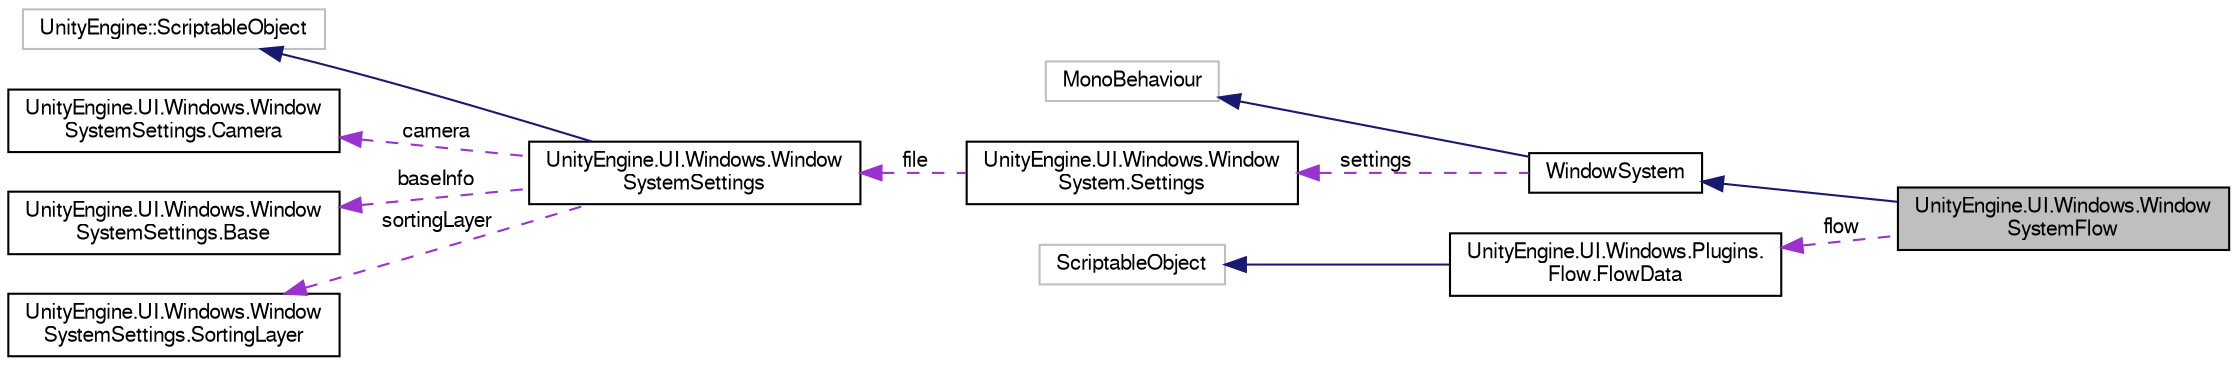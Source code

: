 digraph "UnityEngine.UI.Windows.WindowSystemFlow"
{
  edge [fontname="FreeSans",fontsize="10",labelfontname="FreeSans",labelfontsize="10"];
  node [fontname="FreeSans",fontsize="10",shape=record];
  rankdir="LR";
  Node1 [label="UnityEngine.UI.Windows.Window\lSystemFlow",height=0.2,width=0.4,color="black", fillcolor="grey75", style="filled", fontcolor="black"];
  Node2 -> Node1 [dir="back",color="midnightblue",fontsize="10",style="solid",fontname="FreeSans"];
  Node2 [label="WindowSystem",height=0.2,width=0.4,color="black", fillcolor="white", style="filled",URL="$class_unity_engine_1_1_u_i_1_1_windows_1_1_window_system.html"];
  Node3 -> Node2 [dir="back",color="midnightblue",fontsize="10",style="solid",fontname="FreeSans"];
  Node3 [label="MonoBehaviour",height=0.2,width=0.4,color="grey75", fillcolor="white", style="filled"];
  Node4 -> Node2 [dir="back",color="darkorchid3",fontsize="10",style="dashed",label=" settings" ,fontname="FreeSans"];
  Node4 [label="UnityEngine.UI.Windows.Window\lSystem.Settings",height=0.2,width=0.4,color="black", fillcolor="white", style="filled",URL="$class_unity_engine_1_1_u_i_1_1_windows_1_1_window_system_1_1_settings.html"];
  Node5 -> Node4 [dir="back",color="darkorchid3",fontsize="10",style="dashed",label=" file" ,fontname="FreeSans"];
  Node5 [label="UnityEngine.UI.Windows.Window\lSystemSettings",height=0.2,width=0.4,color="black", fillcolor="white", style="filled",URL="$class_unity_engine_1_1_u_i_1_1_windows_1_1_window_system_settings.html"];
  Node6 -> Node5 [dir="back",color="midnightblue",fontsize="10",style="solid",fontname="FreeSans"];
  Node6 [label="UnityEngine::ScriptableObject",height=0.2,width=0.4,color="grey75", fillcolor="white", style="filled"];
  Node7 -> Node5 [dir="back",color="darkorchid3",fontsize="10",style="dashed",label=" camera" ,fontname="FreeSans"];
  Node7 [label="UnityEngine.UI.Windows.Window\lSystemSettings.Camera",height=0.2,width=0.4,color="black", fillcolor="white", style="filled",URL="$class_unity_engine_1_1_u_i_1_1_windows_1_1_window_system_settings_1_1_camera.html"];
  Node8 -> Node5 [dir="back",color="darkorchid3",fontsize="10",style="dashed",label=" baseInfo" ,fontname="FreeSans"];
  Node8 [label="UnityEngine.UI.Windows.Window\lSystemSettings.Base",height=0.2,width=0.4,color="black", fillcolor="white", style="filled",URL="$class_unity_engine_1_1_u_i_1_1_windows_1_1_window_system_settings_1_1_base.html"];
  Node9 -> Node5 [dir="back",color="darkorchid3",fontsize="10",style="dashed",label=" sortingLayer" ,fontname="FreeSans"];
  Node9 [label="UnityEngine.UI.Windows.Window\lSystemSettings.SortingLayer",height=0.2,width=0.4,color="black", fillcolor="white", style="filled",URL="$class_unity_engine_1_1_u_i_1_1_windows_1_1_window_system_settings_1_1_sorting_layer.html"];
  Node10 -> Node1 [dir="back",color="darkorchid3",fontsize="10",style="dashed",label=" flow" ,fontname="FreeSans"];
  Node10 [label="UnityEngine.UI.Windows.Plugins.\lFlow.FlowData",height=0.2,width=0.4,color="black", fillcolor="white", style="filled",URL="$class_unity_engine_1_1_u_i_1_1_windows_1_1_plugins_1_1_flow_1_1_flow_data.html"];
  Node11 -> Node10 [dir="back",color="midnightblue",fontsize="10",style="solid",fontname="FreeSans"];
  Node11 [label="ScriptableObject",height=0.2,width=0.4,color="grey75", fillcolor="white", style="filled"];
}
